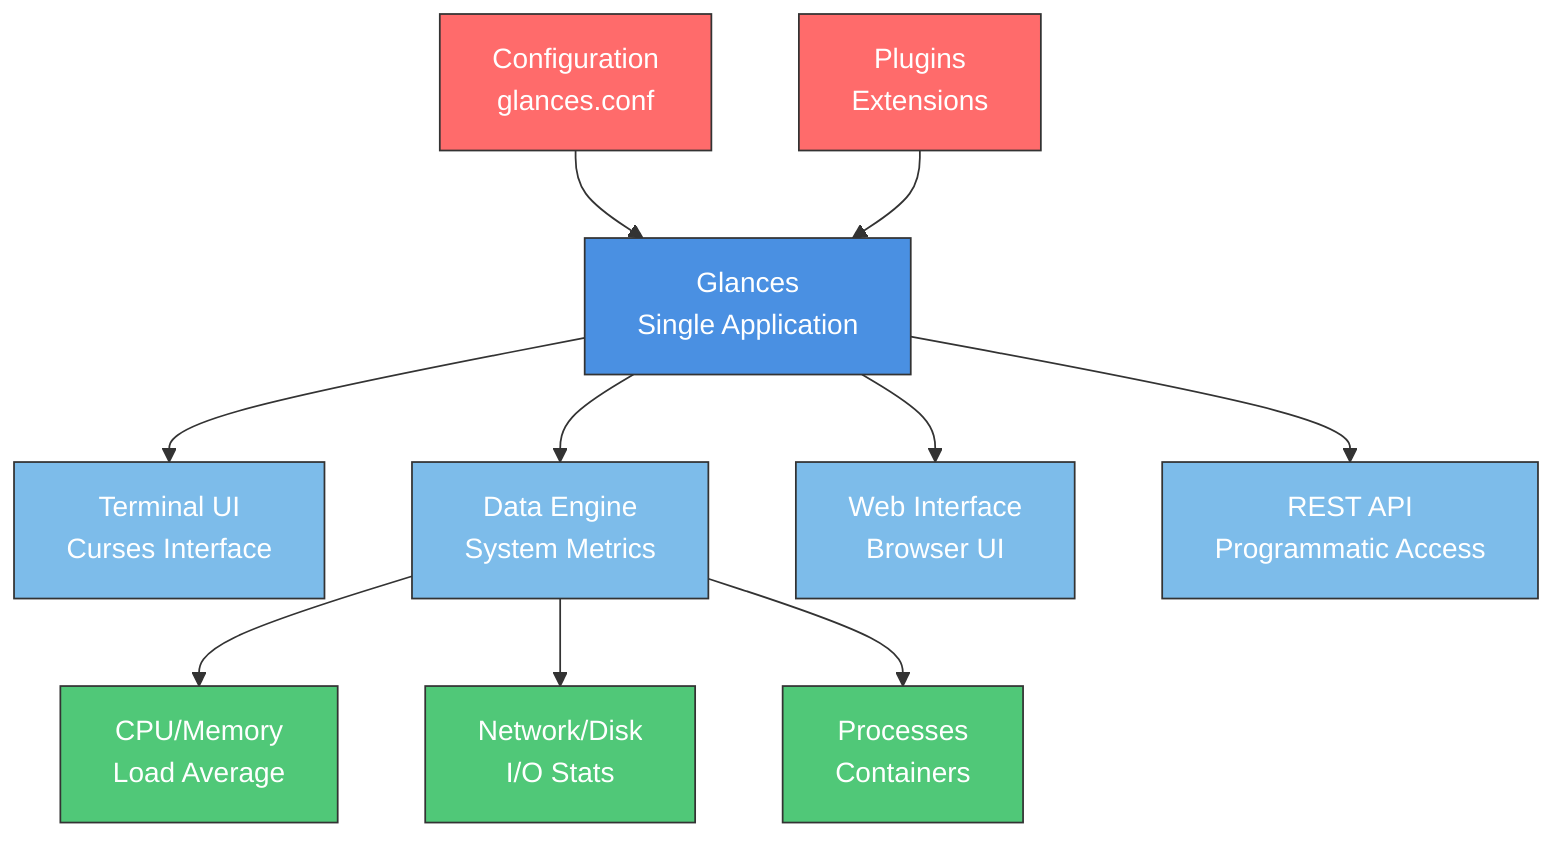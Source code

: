 graph TD
    A[Glances<br/>Single Application] --> B[Terminal UI<br/>Curses Interface]
    A --> C[Data Engine<br/>System Metrics]
    A --> D[Web Interface<br/>Browser UI]
    A --> E[REST API<br/>Programmatic Access]
    
    C --> F[CPU/Memory<br/>Load Average]
    C --> G[Network/Disk<br/>I/O Stats]
    C --> H[Processes<br/>Containers]
    
    I[Configuration<br/>glances.conf] --> A
    J[Plugins<br/>Extensions] --> A
    
    style A fill:#4a90e2,color:white
    style B fill:#7dbcea,color:white
    style C fill:#7dbcea,color:white
    style D fill:#7dbcea,color:white
    style E fill:#7dbcea,color:white
    style F fill:#50c878,color:white
    style G fill:#50c878,color:white
    style H fill:#50c878,color:white
    style I fill:#ff6b6b,color:white
    style J fill:#ff6b6b,color:white
    
    classDef component fill:#7dbcea,stroke:#333,color:white;
    classDef feature fill:#50c878,stroke:#333,color:white;
    classDef utility fill:#ff6b6b,stroke:#333,color:white;
    classDef main fill:#4a90e2,stroke:#333,color:white;
    
    class B,C,D,E component
    class F,G,H feature
    class I,J utility
    class A main